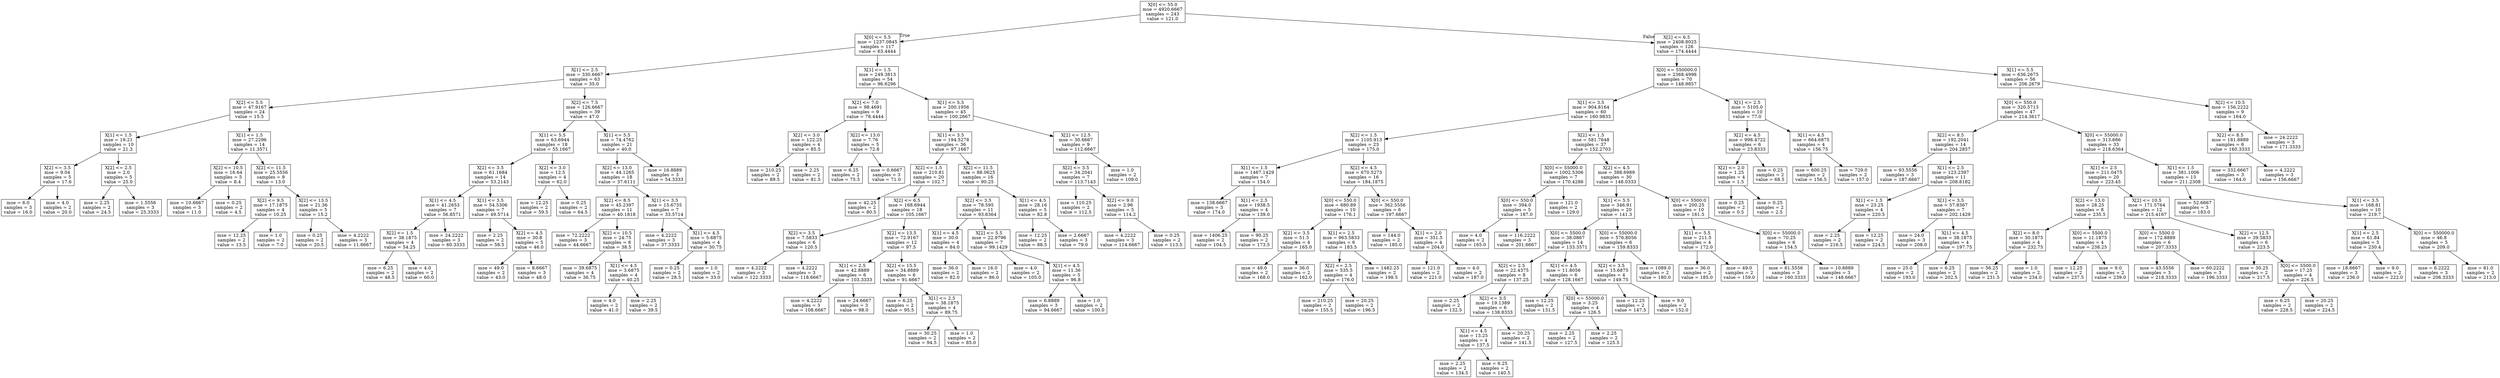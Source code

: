 digraph Tree {
node [shape=box] ;
0 [label="X[0] <= 55.0\nmse = 4920.6667\nsamples = 243\nvalue = 121.0"] ;
1 [label="X[0] <= 5.5\nmse = 1237.0845\nsamples = 117\nvalue = 63.4444"] ;
0 -> 1 [labeldistance=2.5, labelangle=45, headlabel="True"] ;
2 [label="X[1] <= 2.5\nmse = 330.6667\nsamples = 63\nvalue = 35.0"] ;
1 -> 2 ;
3 [label="X[2] <= 5.5\nmse = 47.9167\nsamples = 24\nvalue = 15.5"] ;
2 -> 3 ;
4 [label="X[1] <= 1.5\nmse = 19.21\nsamples = 10\nvalue = 21.3"] ;
3 -> 4 ;
5 [label="X[2] <= 3.5\nmse = 9.04\nsamples = 5\nvalue = 17.6"] ;
4 -> 5 ;
6 [label="mse = 6.0\nsamples = 3\nvalue = 16.0"] ;
5 -> 6 ;
7 [label="mse = 4.0\nsamples = 2\nvalue = 20.0"] ;
5 -> 7 ;
8 [label="X[2] <= 2.5\nmse = 2.0\nsamples = 5\nvalue = 25.0"] ;
4 -> 8 ;
9 [label="mse = 2.25\nsamples = 2\nvalue = 24.5"] ;
8 -> 9 ;
10 [label="mse = 1.5556\nsamples = 3\nvalue = 25.3333"] ;
8 -> 10 ;
11 [label="X[1] <= 1.5\nmse = 27.2296\nsamples = 14\nvalue = 11.3571"] ;
3 -> 11 ;
12 [label="X[2] <= 10.5\nmse = 16.64\nsamples = 5\nvalue = 8.4"] ;
11 -> 12 ;
13 [label="mse = 10.6667\nsamples = 3\nvalue = 11.0"] ;
12 -> 13 ;
14 [label="mse = 0.25\nsamples = 2\nvalue = 4.5"] ;
12 -> 14 ;
15 [label="X[2] <= 11.5\nmse = 25.5556\nsamples = 9\nvalue = 13.0"] ;
11 -> 15 ;
16 [label="X[2] <= 9.5\nmse = 17.1875\nsamples = 4\nvalue = 10.25"] ;
15 -> 16 ;
17 [label="mse = 12.25\nsamples = 2\nvalue = 13.5"] ;
16 -> 17 ;
18 [label="mse = 1.0\nsamples = 2\nvalue = 7.0"] ;
16 -> 18 ;
19 [label="X[2] <= 13.5\nmse = 21.36\nsamples = 5\nvalue = 15.2"] ;
15 -> 19 ;
20 [label="mse = 0.25\nsamples = 2\nvalue = 20.5"] ;
19 -> 20 ;
21 [label="mse = 4.2222\nsamples = 3\nvalue = 11.6667"] ;
19 -> 21 ;
22 [label="X[2] <= 7.5\nmse = 126.6667\nsamples = 39\nvalue = 47.0"] ;
2 -> 22 ;
23 [label="X[1] <= 5.5\nmse = 63.6944\nsamples = 18\nvalue = 55.1667"] ;
22 -> 23 ;
24 [label="X[2] <= 3.5\nmse = 61.1684\nsamples = 14\nvalue = 53.2143"] ;
23 -> 24 ;
25 [label="X[1] <= 4.5\nmse = 41.2653\nsamples = 7\nvalue = 56.8571"] ;
24 -> 25 ;
26 [label="X[2] <= 1.5\nmse = 38.1875\nsamples = 4\nvalue = 54.25"] ;
25 -> 26 ;
27 [label="mse = 6.25\nsamples = 2\nvalue = 48.5"] ;
26 -> 27 ;
28 [label="mse = 4.0\nsamples = 2\nvalue = 60.0"] ;
26 -> 28 ;
29 [label="mse = 24.2222\nsamples = 3\nvalue = 60.3333"] ;
25 -> 29 ;
30 [label="X[1] <= 3.5\nmse = 54.5306\nsamples = 7\nvalue = 49.5714"] ;
24 -> 30 ;
31 [label="mse = 2.25\nsamples = 2\nvalue = 58.5"] ;
30 -> 31 ;
32 [label="X[2] <= 4.5\nmse = 30.8\nsamples = 5\nvalue = 46.0"] ;
30 -> 32 ;
33 [label="mse = 49.0\nsamples = 2\nvalue = 43.0"] ;
32 -> 33 ;
34 [label="mse = 8.6667\nsamples = 3\nvalue = 48.0"] ;
32 -> 34 ;
35 [label="X[2] <= 3.0\nmse = 12.5\nsamples = 4\nvalue = 62.0"] ;
23 -> 35 ;
36 [label="mse = 12.25\nsamples = 2\nvalue = 59.5"] ;
35 -> 36 ;
37 [label="mse = 0.25\nsamples = 2\nvalue = 64.5"] ;
35 -> 37 ;
38 [label="X[1] <= 5.5\nmse = 74.4762\nsamples = 21\nvalue = 40.0"] ;
22 -> 38 ;
39 [label="X[2] <= 13.0\nmse = 44.1265\nsamples = 18\nvalue = 37.6111"] ;
38 -> 39 ;
40 [label="X[2] <= 8.5\nmse = 45.2397\nsamples = 11\nvalue = 40.1818"] ;
39 -> 40 ;
41 [label="mse = 72.2222\nsamples = 3\nvalue = 44.6667"] ;
40 -> 41 ;
42 [label="X[2] <= 10.5\nmse = 24.75\nsamples = 8\nvalue = 38.5"] ;
40 -> 42 ;
43 [label="mse = 39.6875\nsamples = 4\nvalue = 36.75"] ;
42 -> 43 ;
44 [label="X[1] <= 4.5\nmse = 3.6875\nsamples = 4\nvalue = 40.25"] ;
42 -> 44 ;
45 [label="mse = 4.0\nsamples = 2\nvalue = 41.0"] ;
44 -> 45 ;
46 [label="mse = 2.25\nsamples = 2\nvalue = 39.5"] ;
44 -> 46 ;
47 [label="X[1] <= 3.5\nmse = 15.6735\nsamples = 7\nvalue = 33.5714"] ;
39 -> 47 ;
48 [label="mse = 4.2222\nsamples = 3\nvalue = 37.3333"] ;
47 -> 48 ;
49 [label="X[1] <= 4.5\nmse = 5.6875\nsamples = 4\nvalue = 30.75"] ;
47 -> 49 ;
50 [label="mse = 0.25\nsamples = 2\nvalue = 28.5"] ;
49 -> 50 ;
51 [label="mse = 1.0\nsamples = 2\nvalue = 33.0"] ;
49 -> 51 ;
52 [label="mse = 16.8889\nsamples = 3\nvalue = 54.3333"] ;
38 -> 52 ;
53 [label="X[1] <= 1.5\nmse = 249.3813\nsamples = 54\nvalue = 96.6296"] ;
1 -> 53 ;
54 [label="X[2] <= 7.0\nmse = 98.4691\nsamples = 9\nvalue = 78.4444"] ;
53 -> 54 ;
55 [label="X[2] <= 3.0\nmse = 122.25\nsamples = 4\nvalue = 85.5"] ;
54 -> 55 ;
56 [label="mse = 210.25\nsamples = 2\nvalue = 89.5"] ;
55 -> 56 ;
57 [label="mse = 2.25\nsamples = 2\nvalue = 81.5"] ;
55 -> 57 ;
58 [label="X[2] <= 13.0\nmse = 7.76\nsamples = 5\nvalue = 72.8"] ;
54 -> 58 ;
59 [label="mse = 6.25\nsamples = 2\nvalue = 75.5"] ;
58 -> 59 ;
60 [label="mse = 0.6667\nsamples = 3\nvalue = 71.0"] ;
58 -> 60 ;
61 [label="X[1] <= 5.5\nmse = 200.1956\nsamples = 45\nvalue = 100.2667"] ;
53 -> 61 ;
62 [label="X[1] <= 3.5\nmse = 194.5278\nsamples = 36\nvalue = 97.1667"] ;
61 -> 62 ;
63 [label="X[2] <= 1.5\nmse = 210.81\nsamples = 20\nvalue = 102.7"] ;
62 -> 63 ;
64 [label="mse = 42.25\nsamples = 2\nvalue = 80.5"] ;
63 -> 64 ;
65 [label="X[2] <= 6.5\nmse = 168.6944\nsamples = 18\nvalue = 105.1667"] ;
63 -> 65 ;
66 [label="X[2] <= 3.5\nmse = 7.5833\nsamples = 6\nvalue = 120.5"] ;
65 -> 66 ;
67 [label="mse = 4.2222\nsamples = 3\nvalue = 122.3333"] ;
66 -> 67 ;
68 [label="mse = 4.2222\nsamples = 3\nvalue = 118.6667"] ;
66 -> 68 ;
69 [label="X[2] <= 13.5\nmse = 72.9167\nsamples = 12\nvalue = 97.5"] ;
65 -> 69 ;
70 [label="X[1] <= 2.5\nmse = 42.8889\nsamples = 6\nvalue = 103.3333"] ;
69 -> 70 ;
71 [label="mse = 4.2222\nsamples = 3\nvalue = 108.6667"] ;
70 -> 71 ;
72 [label="mse = 24.6667\nsamples = 3\nvalue = 98.0"] ;
70 -> 72 ;
73 [label="X[2] <= 15.5\nmse = 34.8889\nsamples = 6\nvalue = 91.6667"] ;
69 -> 73 ;
74 [label="mse = 6.25\nsamples = 2\nvalue = 95.5"] ;
73 -> 74 ;
75 [label="X[1] <= 2.5\nmse = 38.1875\nsamples = 4\nvalue = 89.75"] ;
73 -> 75 ;
76 [label="mse = 30.25\nsamples = 2\nvalue = 94.5"] ;
75 -> 76 ;
77 [label="mse = 1.0\nsamples = 2\nvalue = 85.0"] ;
75 -> 77 ;
78 [label="X[2] <= 11.5\nmse = 88.0625\nsamples = 16\nvalue = 90.25"] ;
62 -> 78 ;
79 [label="X[2] <= 3.5\nmse = 78.595\nsamples = 11\nvalue = 93.6364"] ;
78 -> 79 ;
80 [label="X[1] <= 4.5\nmse = 30.0\nsamples = 4\nvalue = 84.0"] ;
79 -> 80 ;
81 [label="mse = 36.0\nsamples = 2\nvalue = 82.0"] ;
80 -> 81 ;
82 [label="mse = 16.0\nsamples = 2\nvalue = 86.0"] ;
80 -> 82 ;
83 [label="X[2] <= 5.5\nmse = 22.9796\nsamples = 7\nvalue = 99.1429"] ;
79 -> 83 ;
84 [label="mse = 4.0\nsamples = 2\nvalue = 105.0"] ;
83 -> 84 ;
85 [label="X[1] <= 4.5\nmse = 11.36\nsamples = 5\nvalue = 96.8"] ;
83 -> 85 ;
86 [label="mse = 6.8889\nsamples = 3\nvalue = 94.6667"] ;
85 -> 86 ;
87 [label="mse = 1.0\nsamples = 2\nvalue = 100.0"] ;
85 -> 87 ;
88 [label="X[1] <= 4.5\nmse = 28.16\nsamples = 5\nvalue = 82.8"] ;
78 -> 88 ;
89 [label="mse = 12.25\nsamples = 2\nvalue = 88.5"] ;
88 -> 89 ;
90 [label="mse = 2.6667\nsamples = 3\nvalue = 79.0"] ;
88 -> 90 ;
91 [label="X[2] <= 12.5\nmse = 30.6667\nsamples = 9\nvalue = 112.6667"] ;
61 -> 91 ;
92 [label="X[2] <= 3.5\nmse = 34.2041\nsamples = 7\nvalue = 113.7143"] ;
91 -> 92 ;
93 [label="mse = 110.25\nsamples = 2\nvalue = 112.5"] ;
92 -> 93 ;
94 [label="X[2] <= 9.0\nmse = 2.96\nsamples = 5\nvalue = 114.2"] ;
92 -> 94 ;
95 [label="mse = 4.2222\nsamples = 3\nvalue = 114.6667"] ;
94 -> 95 ;
96 [label="mse = 0.25\nsamples = 2\nvalue = 113.5"] ;
94 -> 96 ;
97 [label="mse = 1.0\nsamples = 2\nvalue = 109.0"] ;
91 -> 97 ;
98 [label="X[2] <= 6.5\nmse = 2408.8025\nsamples = 126\nvalue = 174.4444"] ;
0 -> 98 [labeldistance=2.5, labelangle=-45, headlabel="False"] ;
99 [label="X[0] <= 550000.0\nmse = 2368.4998\nsamples = 70\nvalue = 148.9857"] ;
98 -> 99 ;
100 [label="X[1] <= 3.5\nmse = 904.8164\nsamples = 60\nvalue = 160.9833"] ;
99 -> 100 ;
101 [label="X[2] <= 1.5\nmse = 1105.913\nsamples = 23\nvalue = 175.0"] ;
100 -> 101 ;
102 [label="X[1] <= 1.5\nmse = 1467.1429\nsamples = 7\nvalue = 154.0"] ;
101 -> 102 ;
103 [label="mse = 138.6667\nsamples = 3\nvalue = 174.0"] ;
102 -> 103 ;
104 [label="X[1] <= 2.5\nmse = 1938.5\nsamples = 4\nvalue = 139.0"] ;
102 -> 104 ;
105 [label="mse = 1406.25\nsamples = 2\nvalue = 104.5"] ;
104 -> 105 ;
106 [label="mse = 90.25\nsamples = 2\nvalue = 173.5"] ;
104 -> 106 ;
107 [label="X[2] <= 4.5\nmse = 670.5273\nsamples = 16\nvalue = 184.1875"] ;
101 -> 107 ;
108 [label="X[0] <= 550.0\nmse = 680.89\nsamples = 10\nvalue = 176.1"] ;
107 -> 108 ;
109 [label="X[2] <= 3.5\nmse = 51.5\nsamples = 4\nvalue = 165.0"] ;
108 -> 109 ;
110 [label="mse = 49.0\nsamples = 2\nvalue = 168.0"] ;
109 -> 110 ;
111 [label="mse = 36.0\nsamples = 2\nvalue = 162.0"] ;
109 -> 111 ;
112 [label="X[1] <= 2.5\nmse = 963.5833\nsamples = 6\nvalue = 183.5"] ;
108 -> 112 ;
113 [label="X[2] <= 2.5\nmse = 535.5\nsamples = 4\nvalue = 176.0"] ;
112 -> 113 ;
114 [label="mse = 210.25\nsamples = 2\nvalue = 155.5"] ;
113 -> 114 ;
115 [label="mse = 20.25\nsamples = 2\nvalue = 196.5"] ;
113 -> 115 ;
116 [label="mse = 1482.25\nsamples = 2\nvalue = 198.5"] ;
112 -> 116 ;
117 [label="X[0] <= 550.0\nmse = 362.5556\nsamples = 6\nvalue = 197.6667"] ;
107 -> 117 ;
118 [label="mse = 144.0\nsamples = 2\nvalue = 185.0"] ;
117 -> 118 ;
119 [label="X[1] <= 2.0\nmse = 351.5\nsamples = 4\nvalue = 204.0"] ;
117 -> 119 ;
120 [label="mse = 121.0\nsamples = 2\nvalue = 221.0"] ;
119 -> 120 ;
121 [label="mse = 4.0\nsamples = 2\nvalue = 187.0"] ;
119 -> 121 ;
122 [label="X[2] <= 1.5\nmse = 581.7648\nsamples = 37\nvalue = 152.2703"] ;
100 -> 122 ;
123 [label="X[0] <= 55000.0\nmse = 1002.5306\nsamples = 7\nvalue = 170.4286"] ;
122 -> 123 ;
124 [label="X[0] <= 550.0\nmse = 394.0\nsamples = 5\nvalue = 187.0"] ;
123 -> 124 ;
125 [label="mse = 4.0\nsamples = 2\nvalue = 165.0"] ;
124 -> 125 ;
126 [label="mse = 116.2222\nsamples = 3\nvalue = 201.6667"] ;
124 -> 126 ;
127 [label="mse = 121.0\nsamples = 2\nvalue = 129.0"] ;
123 -> 127 ;
128 [label="X[2] <= 4.5\nmse = 388.6989\nsamples = 30\nvalue = 148.0333"] ;
122 -> 128 ;
129 [label="X[1] <= 5.5\nmse = 346.91\nsamples = 20\nvalue = 141.3"] ;
128 -> 129 ;
130 [label="X[0] <= 5500.0\nmse = 38.0867\nsamples = 14\nvalue = 133.3571"] ;
129 -> 130 ;
131 [label="X[2] <= 2.5\nmse = 22.4375\nsamples = 8\nvalue = 137.25"] ;
130 -> 131 ;
132 [label="mse = 2.25\nsamples = 2\nvalue = 132.5"] ;
131 -> 132 ;
133 [label="X[2] <= 3.5\nmse = 19.1389\nsamples = 6\nvalue = 138.8333"] ;
131 -> 133 ;
134 [label="X[1] <= 4.5\nmse = 13.25\nsamples = 4\nvalue = 137.5"] ;
133 -> 134 ;
135 [label="mse = 2.25\nsamples = 2\nvalue = 134.5"] ;
134 -> 135 ;
136 [label="mse = 6.25\nsamples = 2\nvalue = 140.5"] ;
134 -> 136 ;
137 [label="mse = 20.25\nsamples = 2\nvalue = 141.5"] ;
133 -> 137 ;
138 [label="X[1] <= 4.5\nmse = 11.8056\nsamples = 6\nvalue = 128.1667"] ;
130 -> 138 ;
139 [label="mse = 12.25\nsamples = 2\nvalue = 131.5"] ;
138 -> 139 ;
140 [label="X[0] <= 55000.0\nmse = 3.25\nsamples = 4\nvalue = 126.5"] ;
138 -> 140 ;
141 [label="mse = 2.25\nsamples = 2\nvalue = 127.5"] ;
140 -> 141 ;
142 [label="mse = 2.25\nsamples = 2\nvalue = 125.5"] ;
140 -> 142 ;
143 [label="X[0] <= 55000.0\nmse = 576.8056\nsamples = 6\nvalue = 159.8333"] ;
129 -> 143 ;
144 [label="X[2] <= 3.5\nmse = 15.6875\nsamples = 4\nvalue = 149.75"] ;
143 -> 144 ;
145 [label="mse = 12.25\nsamples = 2\nvalue = 147.5"] ;
144 -> 145 ;
146 [label="mse = 9.0\nsamples = 2\nvalue = 152.0"] ;
144 -> 146 ;
147 [label="mse = 1089.0\nsamples = 2\nvalue = 180.0"] ;
143 -> 147 ;
148 [label="X[0] <= 5500.0\nmse = 200.25\nsamples = 10\nvalue = 161.5"] ;
128 -> 148 ;
149 [label="X[1] <= 5.5\nmse = 211.5\nsamples = 4\nvalue = 172.0"] ;
148 -> 149 ;
150 [label="mse = 36.0\nsamples = 2\nvalue = 185.0"] ;
149 -> 150 ;
151 [label="mse = 49.0\nsamples = 2\nvalue = 159.0"] ;
149 -> 151 ;
152 [label="X[0] <= 55000.0\nmse = 70.25\nsamples = 6\nvalue = 154.5"] ;
148 -> 152 ;
153 [label="mse = 61.5556\nsamples = 3\nvalue = 160.3333"] ;
152 -> 153 ;
154 [label="mse = 10.8889\nsamples = 3\nvalue = 148.6667"] ;
152 -> 154 ;
155 [label="X[1] <= 2.5\nmse = 5105.0\nsamples = 10\nvalue = 77.0"] ;
99 -> 155 ;
156 [label="X[2] <= 4.5\nmse = 998.4722\nsamples = 6\nvalue = 23.8333"] ;
155 -> 156 ;
157 [label="X[2] <= 2.0\nmse = 1.25\nsamples = 4\nvalue = 1.5"] ;
156 -> 157 ;
158 [label="mse = 0.25\nsamples = 2\nvalue = 0.5"] ;
157 -> 158 ;
159 [label="mse = 0.25\nsamples = 2\nvalue = 2.5"] ;
157 -> 159 ;
160 [label="mse = 0.25\nsamples = 2\nvalue = 68.5"] ;
156 -> 160 ;
161 [label="X[1] <= 4.5\nmse = 664.6875\nsamples = 4\nvalue = 156.75"] ;
155 -> 161 ;
162 [label="mse = 600.25\nsamples = 2\nvalue = 156.5"] ;
161 -> 162 ;
163 [label="mse = 729.0\nsamples = 2\nvalue = 157.0"] ;
161 -> 163 ;
164 [label="X[1] <= 5.5\nmse = 636.2675\nsamples = 56\nvalue = 206.2679"] ;
98 -> 164 ;
165 [label="X[0] <= 550.0\nmse = 320.5713\nsamples = 47\nvalue = 214.3617"] ;
164 -> 165 ;
166 [label="X[2] <= 8.5\nmse = 192.2041\nsamples = 14\nvalue = 204.2857"] ;
165 -> 166 ;
167 [label="mse = 93.5556\nsamples = 3\nvalue = 187.6667"] ;
166 -> 167 ;
168 [label="X[1] <= 2.5\nmse = 123.2397\nsamples = 11\nvalue = 208.8182"] ;
166 -> 168 ;
169 [label="X[1] <= 1.5\nmse = 23.25\nsamples = 4\nvalue = 220.5"] ;
168 -> 169 ;
170 [label="mse = 2.25\nsamples = 2\nvalue = 216.5"] ;
169 -> 170 ;
171 [label="mse = 12.25\nsamples = 2\nvalue = 224.5"] ;
169 -> 171 ;
172 [label="X[1] <= 3.5\nmse = 57.8367\nsamples = 7\nvalue = 202.1429"] ;
168 -> 172 ;
173 [label="mse = 24.0\nsamples = 3\nvalue = 208.0"] ;
172 -> 173 ;
174 [label="X[1] <= 4.5\nmse = 38.1875\nsamples = 4\nvalue = 197.75"] ;
172 -> 174 ;
175 [label="mse = 25.0\nsamples = 2\nvalue = 193.0"] ;
174 -> 175 ;
176 [label="mse = 6.25\nsamples = 2\nvalue = 202.5"] ;
174 -> 176 ;
177 [label="X[0] <= 55000.0\nmse = 313.686\nsamples = 33\nvalue = 218.6364"] ;
165 -> 177 ;
178 [label="X[1] <= 2.5\nmse = 211.0475\nsamples = 20\nvalue = 223.45"] ;
177 -> 178 ;
179 [label="X[2] <= 13.0\nmse = 28.25\nsamples = 8\nvalue = 235.5"] ;
178 -> 179 ;
180 [label="X[2] <= 8.0\nmse = 30.1875\nsamples = 4\nvalue = 232.75"] ;
179 -> 180 ;
181 [label="mse = 56.25\nsamples = 2\nvalue = 231.5"] ;
180 -> 181 ;
182 [label="mse = 1.0\nsamples = 2\nvalue = 234.0"] ;
180 -> 182 ;
183 [label="X[0] <= 5500.0\nmse = 11.1875\nsamples = 4\nvalue = 238.25"] ;
179 -> 183 ;
184 [label="mse = 12.25\nsamples = 2\nvalue = 237.5"] ;
183 -> 184 ;
185 [label="mse = 9.0\nsamples = 2\nvalue = 239.0"] ;
183 -> 185 ;
186 [label="X[2] <= 10.5\nmse = 171.5764\nsamples = 12\nvalue = 215.4167"] ;
178 -> 186 ;
187 [label="X[0] <= 5500.0\nmse = 172.8889\nsamples = 6\nvalue = 207.3333"] ;
186 -> 187 ;
188 [label="mse = 43.5556\nsamples = 3\nvalue = 218.3333"] ;
187 -> 188 ;
189 [label="mse = 60.2222\nsamples = 3\nvalue = 196.3333"] ;
187 -> 189 ;
190 [label="X[2] <= 12.5\nmse = 39.5833\nsamples = 6\nvalue = 223.5"] ;
186 -> 190 ;
191 [label="mse = 30.25\nsamples = 2\nvalue = 217.5"] ;
190 -> 191 ;
192 [label="X[0] <= 5500.0\nmse = 17.25\nsamples = 4\nvalue = 226.5"] ;
190 -> 192 ;
193 [label="mse = 6.25\nsamples = 2\nvalue = 228.5"] ;
192 -> 193 ;
194 [label="mse = 20.25\nsamples = 2\nvalue = 224.5"] ;
192 -> 194 ;
195 [label="X[1] <= 1.5\nmse = 381.1006\nsamples = 13\nvalue = 211.2308"] ;
177 -> 195 ;
196 [label="mse = 52.6667\nsamples = 3\nvalue = 183.0"] ;
195 -> 196 ;
197 [label="X[1] <= 3.5\nmse = 168.81\nsamples = 10\nvalue = 219.7"] ;
195 -> 197 ;
198 [label="X[1] <= 2.5\nmse = 61.84\nsamples = 5\nvalue = 230.4"] ;
197 -> 198 ;
199 [label="mse = 18.6667\nsamples = 3\nvalue = 236.0"] ;
198 -> 199 ;
200 [label="mse = 9.0\nsamples = 2\nvalue = 222.0"] ;
198 -> 200 ;
201 [label="X[0] <= 550000.0\nmse = 46.8\nsamples = 5\nvalue = 209.0"] ;
197 -> 201 ;
202 [label="mse = 6.2222\nsamples = 3\nvalue = 206.3333"] ;
201 -> 202 ;
203 [label="mse = 81.0\nsamples = 2\nvalue = 213.0"] ;
201 -> 203 ;
204 [label="X[2] <= 10.5\nmse = 156.2222\nsamples = 9\nvalue = 164.0"] ;
164 -> 204 ;
205 [label="X[2] <= 8.5\nmse = 181.8889\nsamples = 6\nvalue = 160.3333"] ;
204 -> 205 ;
206 [label="mse = 332.6667\nsamples = 3\nvalue = 164.0"] ;
205 -> 206 ;
207 [label="mse = 4.2222\nsamples = 3\nvalue = 156.6667"] ;
205 -> 207 ;
208 [label="mse = 24.2222\nsamples = 3\nvalue = 171.3333"] ;
204 -> 208 ;
}